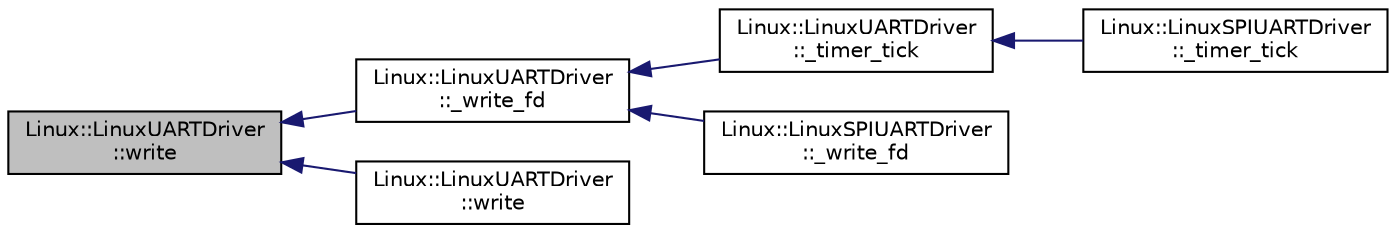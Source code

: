 digraph "Linux::LinuxUARTDriver::write"
{
 // INTERACTIVE_SVG=YES
  edge [fontname="Helvetica",fontsize="10",labelfontname="Helvetica",labelfontsize="10"];
  node [fontname="Helvetica",fontsize="10",shape=record];
  rankdir="LR";
  Node1 [label="Linux::LinuxUARTDriver\l::write",height=0.2,width=0.4,color="black", fillcolor="grey75", style="filled" fontcolor="black"];
  Node1 -> Node2 [dir="back",color="midnightblue",fontsize="10",style="solid",fontname="Helvetica"];
  Node2 [label="Linux::LinuxUARTDriver\l::_write_fd",height=0.2,width=0.4,color="black", fillcolor="white", style="filled",URL="$classLinux_1_1LinuxUARTDriver.html#a0473e135769e0e46a828f89d21e14f6e"];
  Node2 -> Node3 [dir="back",color="midnightblue",fontsize="10",style="solid",fontname="Helvetica"];
  Node3 [label="Linux::LinuxUARTDriver\l::_timer_tick",height=0.2,width=0.4,color="black", fillcolor="white", style="filled",URL="$classLinux_1_1LinuxUARTDriver.html#a896f2b66a62f705e5e953e025cc24636"];
  Node3 -> Node4 [dir="back",color="midnightblue",fontsize="10",style="solid",fontname="Helvetica"];
  Node4 [label="Linux::LinuxSPIUARTDriver\l::_timer_tick",height=0.2,width=0.4,color="black", fillcolor="white", style="filled",URL="$classLinux_1_1LinuxSPIUARTDriver.html#ac4b32e65b3c492c093b3b3dae1997bcd"];
  Node2 -> Node5 [dir="back",color="midnightblue",fontsize="10",style="solid",fontname="Helvetica"];
  Node5 [label="Linux::LinuxSPIUARTDriver\l::_write_fd",height=0.2,width=0.4,color="black", fillcolor="white", style="filled",URL="$classLinux_1_1LinuxSPIUARTDriver.html#a1dd9c38761af28bdf82691702c9426ea"];
  Node1 -> Node6 [dir="back",color="midnightblue",fontsize="10",style="solid",fontname="Helvetica"];
  Node6 [label="Linux::LinuxUARTDriver\l::write",height=0.2,width=0.4,color="black", fillcolor="white", style="filled",URL="$classLinux_1_1LinuxUARTDriver.html#a1da83ab27e08e60c6e21fbcf542a5402"];
}
